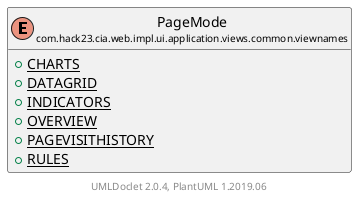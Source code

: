 @startuml
    set namespaceSeparator none
    hide empty fields
    hide empty methods

    enum "<size:14>PageMode\n<size:10>com.hack23.cia.web.impl.ui.application.views.common.viewnames" as com.hack23.cia.web.impl.ui.application.views.common.viewnames.PageMode [[PageMode.html]] {
        {static} +CHARTS
        {static} +DATAGRID
        {static} +INDICATORS
        {static} +OVERVIEW
        {static} +PAGEVISITHISTORY
        {static} +RULES
    }

    center footer UMLDoclet 2.0.4, PlantUML 1.2019.06
@enduml
